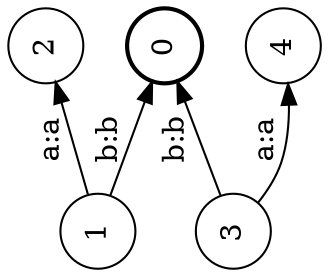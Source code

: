 digraph FST {
rankdir = LR;
size = "8.5,11";
label = "";
center = 1;
orientation = Landscape;
ranksep = "0.4";
nodesep = "0.25";
0 [label = "0", shape = circle, style = bold, fontsize = 14]
1 [label = "1", shape = circle, style = solid, fontsize = 14]
	1 -> 0 [label = "b:b", fontsize = 14];
	1 -> 2 [label = "a:a", fontsize = 14];
2 [label = "2", shape = circle, style = solid, fontsize = 14]
3 [label = "3", shape = circle, style = solid, fontsize = 14]
	3 -> 0 [label = "b:b", fontsize = 14];
	3 -> 4 [label = "a:a", fontsize = 14];
4 [label = "4", shape = circle, style = solid, fontsize = 14]
}
